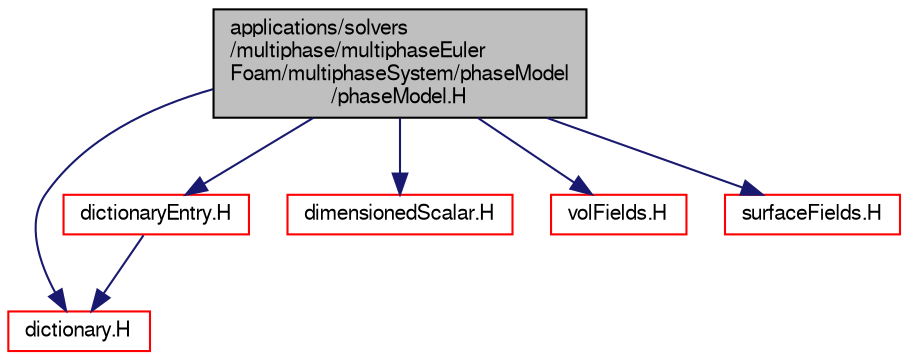 digraph "applications/solvers/multiphase/multiphaseEulerFoam/multiphaseSystem/phaseModel/phaseModel.H"
{
  bgcolor="transparent";
  edge [fontname="FreeSans",fontsize="10",labelfontname="FreeSans",labelfontsize="10"];
  node [fontname="FreeSans",fontsize="10",shape=record];
  Node0 [label="applications/solvers\l/multiphase/multiphaseEuler\lFoam/multiphaseSystem/phaseModel\l/phaseModel.H",height=0.2,width=0.4,color="black", fillcolor="grey75", style="filled", fontcolor="black"];
  Node0 -> Node1 [color="midnightblue",fontsize="10",style="solid",fontname="FreeSans"];
  Node1 [label="dictionary.H",height=0.2,width=0.4,color="red",URL="$a08804.html"];
  Node0 -> Node72 [color="midnightblue",fontsize="10",style="solid",fontname="FreeSans"];
  Node72 [label="dictionaryEntry.H",height=0.2,width=0.4,color="red",URL="$a08810.html"];
  Node72 -> Node1 [color="midnightblue",fontsize="10",style="solid",fontname="FreeSans"];
  Node0 -> Node73 [color="midnightblue",fontsize="10",style="solid",fontname="FreeSans"];
  Node73 [label="dimensionedScalar.H",height=0.2,width=0.4,color="red",URL="$a09347.html"];
  Node0 -> Node114 [color="midnightblue",fontsize="10",style="solid",fontname="FreeSans"];
  Node114 [label="volFields.H",height=0.2,width=0.4,color="red",URL="$a02750.html"];
  Node0 -> Node301 [color="midnightblue",fontsize="10",style="solid",fontname="FreeSans"];
  Node301 [label="surfaceFields.H",height=0.2,width=0.4,color="red",URL="$a02735.html",tooltip="Foam::surfaceFields. "];
}
